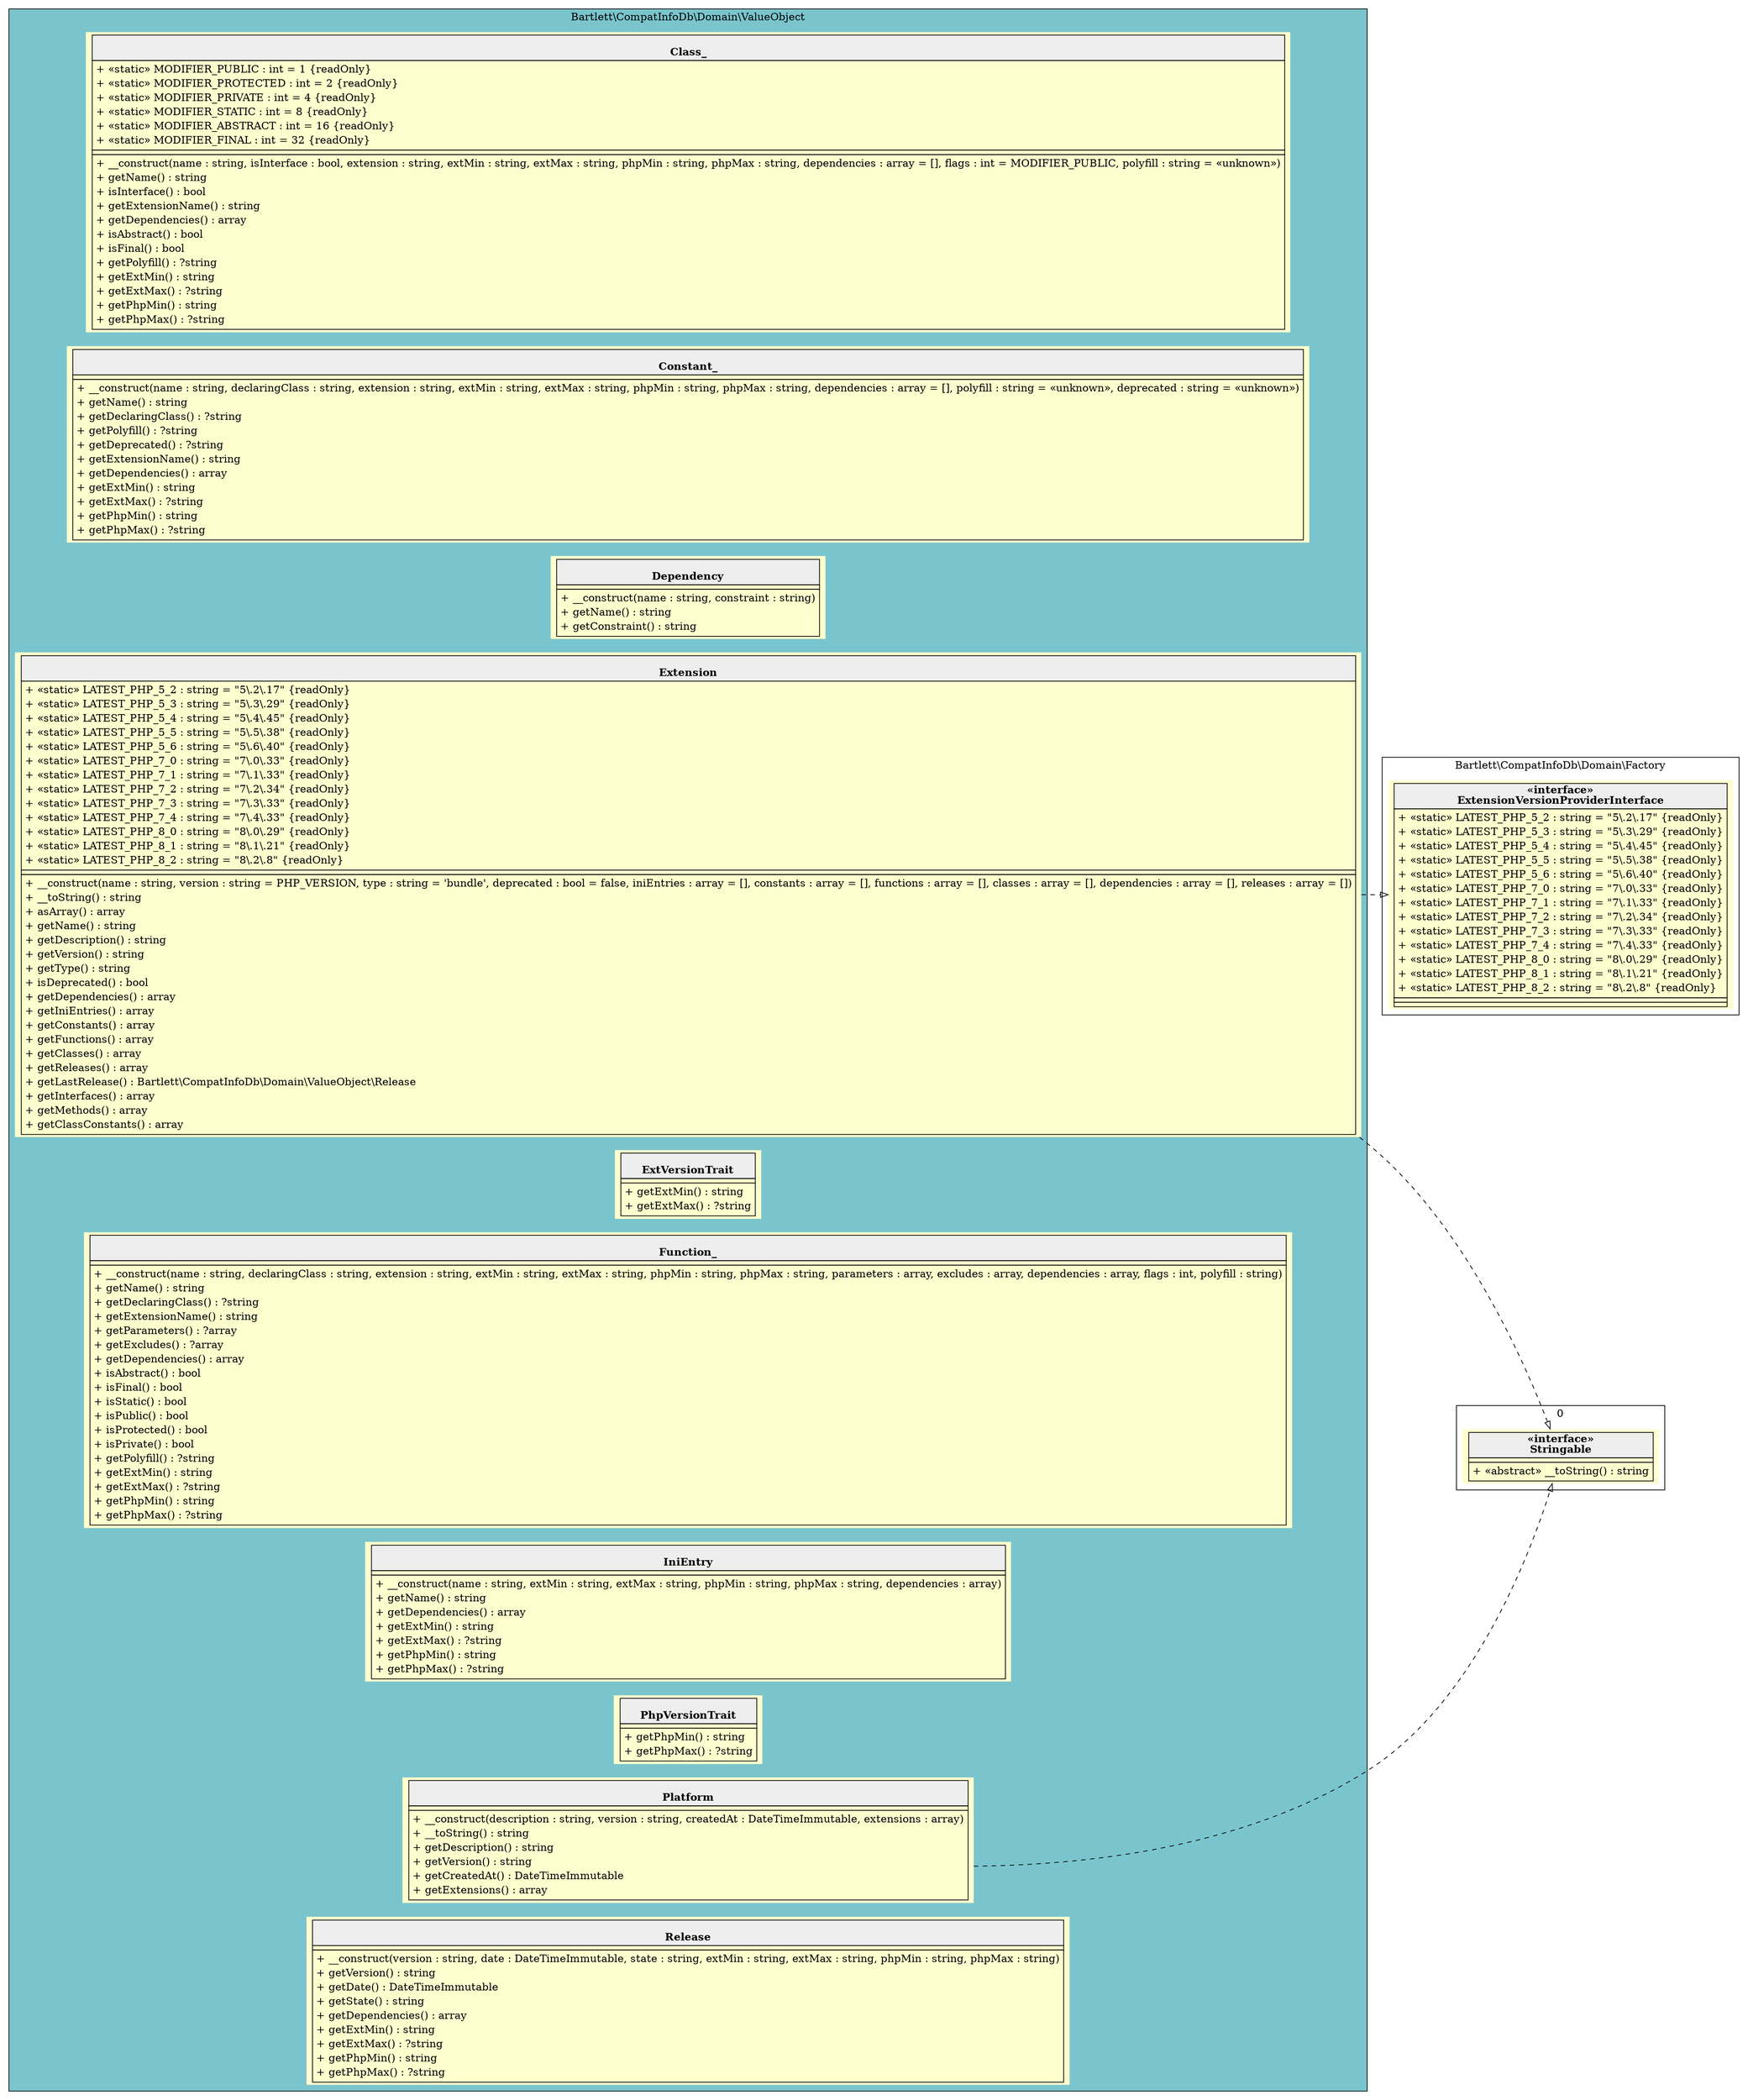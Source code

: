 digraph {
  graph [rankdir="LR" bgcolor="transparent"]
  node [fillcolor="#FEFECE" style="filled"]
  subgraph cluster_0 {
    graph [bgcolor="cadetblue3"]
    label = "Bartlett\\CompatInfoDb\\Domain\\ValueObject"
    "Bartlett\\CompatInfoDb\\Domain\\ValueObject\\Class_" [shape="none" label=<
<table cellspacing="0" border="0" cellborder="1">
    <tr><td bgcolor="#eeeeee"><b><br/>Class_</b></td></tr>
    <tr><td><table border="0" cellspacing="0" cellpadding="2">
    <tr><td align="left">+ «static» MODIFIER_PUBLIC : int = 1 {readOnly}</td></tr>
    <tr><td align="left">+ «static» MODIFIER_PROTECTED : int = 2 {readOnly}</td></tr>
    <tr><td align="left">+ «static» MODIFIER_PRIVATE : int = 4 {readOnly}</td></tr>
    <tr><td align="left">+ «static» MODIFIER_STATIC : int = 8 {readOnly}</td></tr>
    <tr><td align="left">+ «static» MODIFIER_ABSTRACT : int = 16 {readOnly}</td></tr>
    <tr><td align="left">+ «static» MODIFIER_FINAL : int = 32 {readOnly}</td></tr>
</table></td></tr>
    <tr><td></td></tr>
    <tr><td><table border="0" cellspacing="0" cellpadding="2">
    <tr><td align="left">+ __construct(name : string, isInterface : bool, extension : string, extMin : string, extMax : string, phpMin : string, phpMax : string, dependencies : array = [], flags : int = MODIFIER_PUBLIC, polyfill : string = «unknown»)</td></tr>
    <tr><td align="left">+ getName() : string</td></tr>
    <tr><td align="left">+ isInterface() : bool</td></tr>
    <tr><td align="left">+ getExtensionName() : string</td></tr>
    <tr><td align="left">+ getDependencies() : array</td></tr>
    <tr><td align="left">+ isAbstract() : bool</td></tr>
    <tr><td align="left">+ isFinal() : bool</td></tr>
    <tr><td align="left">+ getPolyfill() : ?string</td></tr>
    <tr><td align="left">+ getExtMin() : string</td></tr>
    <tr><td align="left">+ getExtMax() : ?string</td></tr>
    <tr><td align="left">+ getPhpMin() : string</td></tr>
    <tr><td align="left">+ getPhpMax() : ?string</td></tr>
</table></td></tr>
</table>>]
    "Bartlett\\CompatInfoDb\\Domain\\ValueObject\\Constant_" [shape="none" label=<
<table cellspacing="0" border="0" cellborder="1">
    <tr><td bgcolor="#eeeeee"><b><br/>Constant_</b></td></tr>
    <tr><td></td></tr>
    <tr><td><table border="0" cellspacing="0" cellpadding="2">
    <tr><td align="left">+ __construct(name : string, declaringClass : string, extension : string, extMin : string, extMax : string, phpMin : string, phpMax : string, dependencies : array = [], polyfill : string = «unknown», deprecated : string = «unknown»)</td></tr>
    <tr><td align="left">+ getName() : string</td></tr>
    <tr><td align="left">+ getDeclaringClass() : ?string</td></tr>
    <tr><td align="left">+ getPolyfill() : ?string</td></tr>
    <tr><td align="left">+ getDeprecated() : ?string</td></tr>
    <tr><td align="left">+ getExtensionName() : string</td></tr>
    <tr><td align="left">+ getDependencies() : array</td></tr>
    <tr><td align="left">+ getExtMin() : string</td></tr>
    <tr><td align="left">+ getExtMax() : ?string</td></tr>
    <tr><td align="left">+ getPhpMin() : string</td></tr>
    <tr><td align="left">+ getPhpMax() : ?string</td></tr>
</table></td></tr>
</table>>]
    "Bartlett\\CompatInfoDb\\Domain\\ValueObject\\Dependency" [shape="none" label=<
<table cellspacing="0" border="0" cellborder="1">
    <tr><td bgcolor="#eeeeee"><b><br/>Dependency</b></td></tr>
    <tr><td></td></tr>
    <tr><td><table border="0" cellspacing="0" cellpadding="2">
    <tr><td align="left">+ __construct(name : string, constraint : string)</td></tr>
    <tr><td align="left">+ getName() : string</td></tr>
    <tr><td align="left">+ getConstraint() : string</td></tr>
</table></td></tr>
</table>>]
    "Bartlett\\CompatInfoDb\\Domain\\ValueObject\\Extension" [shape="none" label=<
<table cellspacing="0" border="0" cellborder="1">
    <tr><td bgcolor="#eeeeee"><b><br/>Extension</b></td></tr>
    <tr><td><table border="0" cellspacing="0" cellpadding="2">
    <tr><td align="left">+ «static» LATEST_PHP_5_2 : string = "5\.2\.17" {readOnly}</td></tr>
    <tr><td align="left">+ «static» LATEST_PHP_5_3 : string = "5\.3\.29" {readOnly}</td></tr>
    <tr><td align="left">+ «static» LATEST_PHP_5_4 : string = "5\.4\.45" {readOnly}</td></tr>
    <tr><td align="left">+ «static» LATEST_PHP_5_5 : string = "5\.5\.38" {readOnly}</td></tr>
    <tr><td align="left">+ «static» LATEST_PHP_5_6 : string = "5\.6\.40" {readOnly}</td></tr>
    <tr><td align="left">+ «static» LATEST_PHP_7_0 : string = "7\.0\.33" {readOnly}</td></tr>
    <tr><td align="left">+ «static» LATEST_PHP_7_1 : string = "7\.1\.33" {readOnly}</td></tr>
    <tr><td align="left">+ «static» LATEST_PHP_7_2 : string = "7\.2\.34" {readOnly}</td></tr>
    <tr><td align="left">+ «static» LATEST_PHP_7_3 : string = "7\.3\.33" {readOnly}</td></tr>
    <tr><td align="left">+ «static» LATEST_PHP_7_4 : string = "7\.4\.33" {readOnly}</td></tr>
    <tr><td align="left">+ «static» LATEST_PHP_8_0 : string = "8\.0\.29" {readOnly}</td></tr>
    <tr><td align="left">+ «static» LATEST_PHP_8_1 : string = "8\.1\.21" {readOnly}</td></tr>
    <tr><td align="left">+ «static» LATEST_PHP_8_2 : string = "8\.2\.8" {readOnly}</td></tr>
</table></td></tr>
    <tr><td></td></tr>
    <tr><td><table border="0" cellspacing="0" cellpadding="2">
    <tr><td align="left">+ __construct(name : string, version : string = PHP_VERSION, type : string = 'bundle', deprecated : bool = false, iniEntries : array = [], constants : array = [], functions : array = [], classes : array = [], dependencies : array = [], releases : array = [])</td></tr>
    <tr><td align="left">+ __toString() : string</td></tr>
    <tr><td align="left">+ asArray() : array</td></tr>
    <tr><td align="left">+ getName() : string</td></tr>
    <tr><td align="left">+ getDescription() : string</td></tr>
    <tr><td align="left">+ getVersion() : string</td></tr>
    <tr><td align="left">+ getType() : string</td></tr>
    <tr><td align="left">+ isDeprecated() : bool</td></tr>
    <tr><td align="left">+ getDependencies() : array</td></tr>
    <tr><td align="left">+ getIniEntries() : array</td></tr>
    <tr><td align="left">+ getConstants() : array</td></tr>
    <tr><td align="left">+ getFunctions() : array</td></tr>
    <tr><td align="left">+ getClasses() : array</td></tr>
    <tr><td align="left">+ getReleases() : array</td></tr>
    <tr><td align="left">+ getLastRelease() : Bartlett\\CompatInfoDb\\Domain\\ValueObject\\Release</td></tr>
    <tr><td align="left">+ getInterfaces() : array</td></tr>
    <tr><td align="left">+ getMethods() : array</td></tr>
    <tr><td align="left">+ getClassConstants() : array</td></tr>
</table></td></tr>
</table>>]
    "Bartlett\\CompatInfoDb\\Domain\\ValueObject\\ExtVersionTrait" [shape="none" label=<
<table cellspacing="0" border="0" cellborder="1">
    <tr><td bgcolor="#eeeeee"><b><br/>ExtVersionTrait</b></td></tr>
    <tr><td></td></tr>
    <tr><td><table border="0" cellspacing="0" cellpadding="2">
    <tr><td align="left">+ getExtMin() : string</td></tr>
    <tr><td align="left">+ getExtMax() : ?string</td></tr>
</table></td></tr>
</table>>]
    "Bartlett\\CompatInfoDb\\Domain\\ValueObject\\Function_" [shape="none" label=<
<table cellspacing="0" border="0" cellborder="1">
    <tr><td bgcolor="#eeeeee"><b><br/>Function_</b></td></tr>
    <tr><td></td></tr>
    <tr><td><table border="0" cellspacing="0" cellpadding="2">
    <tr><td align="left">+ __construct(name : string, declaringClass : string, extension : string, extMin : string, extMax : string, phpMin : string, phpMax : string, parameters : array, excludes : array, dependencies : array, flags : int, polyfill : string)</td></tr>
    <tr><td align="left">+ getName() : string</td></tr>
    <tr><td align="left">+ getDeclaringClass() : ?string</td></tr>
    <tr><td align="left">+ getExtensionName() : string</td></tr>
    <tr><td align="left">+ getParameters() : ?array</td></tr>
    <tr><td align="left">+ getExcludes() : ?array</td></tr>
    <tr><td align="left">+ getDependencies() : array</td></tr>
    <tr><td align="left">+ isAbstract() : bool</td></tr>
    <tr><td align="left">+ isFinal() : bool</td></tr>
    <tr><td align="left">+ isStatic() : bool</td></tr>
    <tr><td align="left">+ isPublic() : bool</td></tr>
    <tr><td align="left">+ isProtected() : bool</td></tr>
    <tr><td align="left">+ isPrivate() : bool</td></tr>
    <tr><td align="left">+ getPolyfill() : ?string</td></tr>
    <tr><td align="left">+ getExtMin() : string</td></tr>
    <tr><td align="left">+ getExtMax() : ?string</td></tr>
    <tr><td align="left">+ getPhpMin() : string</td></tr>
    <tr><td align="left">+ getPhpMax() : ?string</td></tr>
</table></td></tr>
</table>>]
    "Bartlett\\CompatInfoDb\\Domain\\ValueObject\\IniEntry" [shape="none" label=<
<table cellspacing="0" border="0" cellborder="1">
    <tr><td bgcolor="#eeeeee"><b><br/>IniEntry</b></td></tr>
    <tr><td></td></tr>
    <tr><td><table border="0" cellspacing="0" cellpadding="2">
    <tr><td align="left">+ __construct(name : string, extMin : string, extMax : string, phpMin : string, phpMax : string, dependencies : array)</td></tr>
    <tr><td align="left">+ getName() : string</td></tr>
    <tr><td align="left">+ getDependencies() : array</td></tr>
    <tr><td align="left">+ getExtMin() : string</td></tr>
    <tr><td align="left">+ getExtMax() : ?string</td></tr>
    <tr><td align="left">+ getPhpMin() : string</td></tr>
    <tr><td align="left">+ getPhpMax() : ?string</td></tr>
</table></td></tr>
</table>>]
    "Bartlett\\CompatInfoDb\\Domain\\ValueObject\\PhpVersionTrait" [shape="none" label=<
<table cellspacing="0" border="0" cellborder="1">
    <tr><td bgcolor="#eeeeee"><b><br/>PhpVersionTrait</b></td></tr>
    <tr><td></td></tr>
    <tr><td><table border="0" cellspacing="0" cellpadding="2">
    <tr><td align="left">+ getPhpMin() : string</td></tr>
    <tr><td align="left">+ getPhpMax() : ?string</td></tr>
</table></td></tr>
</table>>]
    "Bartlett\\CompatInfoDb\\Domain\\ValueObject\\Platform" [shape="none" label=<
<table cellspacing="0" border="0" cellborder="1">
    <tr><td bgcolor="#eeeeee"><b><br/>Platform</b></td></tr>
    <tr><td></td></tr>
    <tr><td><table border="0" cellspacing="0" cellpadding="2">
    <tr><td align="left">+ __construct(description : string, version : string, createdAt : DateTimeImmutable, extensions : array)</td></tr>
    <tr><td align="left">+ __toString() : string</td></tr>
    <tr><td align="left">+ getDescription() : string</td></tr>
    <tr><td align="left">+ getVersion() : string</td></tr>
    <tr><td align="left">+ getCreatedAt() : DateTimeImmutable</td></tr>
    <tr><td align="left">+ getExtensions() : array</td></tr>
</table></td></tr>
</table>>]
    "Bartlett\\CompatInfoDb\\Domain\\ValueObject\\Release" [shape="none" label=<
<table cellspacing="0" border="0" cellborder="1">
    <tr><td bgcolor="#eeeeee"><b><br/>Release</b></td></tr>
    <tr><td></td></tr>
    <tr><td><table border="0" cellspacing="0" cellpadding="2">
    <tr><td align="left">+ __construct(version : string, date : DateTimeImmutable, state : string, extMin : string, extMax : string, phpMin : string, phpMax : string)</td></tr>
    <tr><td align="left">+ getVersion() : string</td></tr>
    <tr><td align="left">+ getDate() : DateTimeImmutable</td></tr>
    <tr><td align="left">+ getState() : string</td></tr>
    <tr><td align="left">+ getDependencies() : array</td></tr>
    <tr><td align="left">+ getExtMin() : string</td></tr>
    <tr><td align="left">+ getExtMax() : ?string</td></tr>
    <tr><td align="left">+ getPhpMin() : string</td></tr>
    <tr><td align="left">+ getPhpMax() : ?string</td></tr>
</table></td></tr>
</table>>]
  }
  subgraph cluster_1 {
    label = "Bartlett\\CompatInfoDb\\Domain\\Factory"
    "Bartlett\\CompatInfoDb\\Domain\\Factory\\ExtensionVersionProviderInterface" [shape="none" label=<
<table cellspacing="0" border="0" cellborder="1">
    <tr><td bgcolor="#eeeeee"><b>«interface»<br/>ExtensionVersionProviderInterface</b></td></tr>
    <tr><td><table border="0" cellspacing="0" cellpadding="2">
    <tr><td align="left">+ «static» LATEST_PHP_5_2 : string = "5\.2\.17" {readOnly}</td></tr>
    <tr><td align="left">+ «static» LATEST_PHP_5_3 : string = "5\.3\.29" {readOnly}</td></tr>
    <tr><td align="left">+ «static» LATEST_PHP_5_4 : string = "5\.4\.45" {readOnly}</td></tr>
    <tr><td align="left">+ «static» LATEST_PHP_5_5 : string = "5\.5\.38" {readOnly}</td></tr>
    <tr><td align="left">+ «static» LATEST_PHP_5_6 : string = "5\.6\.40" {readOnly}</td></tr>
    <tr><td align="left">+ «static» LATEST_PHP_7_0 : string = "7\.0\.33" {readOnly}</td></tr>
    <tr><td align="left">+ «static» LATEST_PHP_7_1 : string = "7\.1\.33" {readOnly}</td></tr>
    <tr><td align="left">+ «static» LATEST_PHP_7_2 : string = "7\.2\.34" {readOnly}</td></tr>
    <tr><td align="left">+ «static» LATEST_PHP_7_3 : string = "7\.3\.33" {readOnly}</td></tr>
    <tr><td align="left">+ «static» LATEST_PHP_7_4 : string = "7\.4\.33" {readOnly}</td></tr>
    <tr><td align="left">+ «static» LATEST_PHP_8_0 : string = "8\.0\.29" {readOnly}</td></tr>
    <tr><td align="left">+ «static» LATEST_PHP_8_1 : string = "8\.1\.21" {readOnly}</td></tr>
    <tr><td align="left">+ «static» LATEST_PHP_8_2 : string = "8\.2\.8" {readOnly}</td></tr>
</table></td></tr>
    <tr><td></td></tr>
    <tr><td></td></tr>
</table>>]
  }
  subgraph cluster_2 {
    label = 0
    "Stringable" [shape="none" label=<
<table cellspacing="0" border="0" cellborder="1">
    <tr><td bgcolor="#eeeeee"><b>«interface»<br/>Stringable</b></td></tr>
    <tr><td></td></tr>
    <tr><td><table border="0" cellspacing="0" cellpadding="2">
    <tr><td align="left">+ «abstract» __toString() : string</td></tr>
</table></td></tr>
</table>>]
  }
  "Bartlett\\CompatInfoDb\\Domain\\ValueObject\\Extension" -> "Bartlett\\CompatInfoDb\\Domain\\Factory\\ExtensionVersionProviderInterface" [arrowhead="empty" style="dashed"]
  "Bartlett\\CompatInfoDb\\Domain\\ValueObject\\Extension" -> "Stringable" [arrowhead="empty" style="dashed"]
  "Bartlett\\CompatInfoDb\\Domain\\ValueObject\\Platform" -> "Stringable" [arrowhead="empty" style="dashed"]
}
